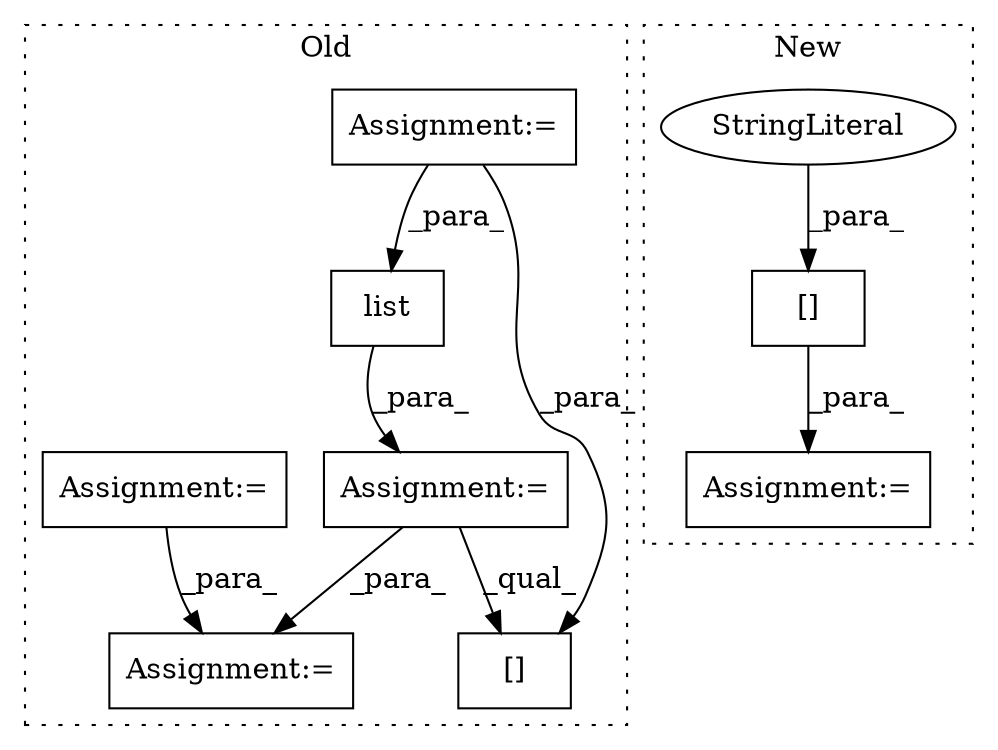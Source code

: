 digraph G {
subgraph cluster0 {
1 [label="list" a="32" s="1048,1073" l="5,1" shape="box"];
3 [label="Assignment:=" a="7" s="1331" l="1" shape="box"];
4 [label="Assignment:=" a="7" s="1035" l="1" shape="box"];
6 [label="Assignment:=" a="7" s="595" l="11" shape="box"];
7 [label="Assignment:=" a="7" s="638" l="4" shape="box"];
9 [label="[]" a="2" s="1360,1369" l="8,1" shape="box"];
label = "Old";
style="dotted";
}
subgraph cluster1 {
2 [label="[]" a="2" s="1095,1108" l="8,1" shape="box"];
5 [label="StringLiteral" a="45" s="1103" l="5" shape="ellipse"];
8 [label="Assignment:=" a="7" s="1094" l="1" shape="box"];
label = "New";
style="dotted";
}
1 -> 4 [label="_para_"];
2 -> 8 [label="_para_"];
4 -> 9 [label="_qual_"];
4 -> 3 [label="_para_"];
5 -> 2 [label="_para_"];
6 -> 9 [label="_para_"];
6 -> 1 [label="_para_"];
7 -> 3 [label="_para_"];
}